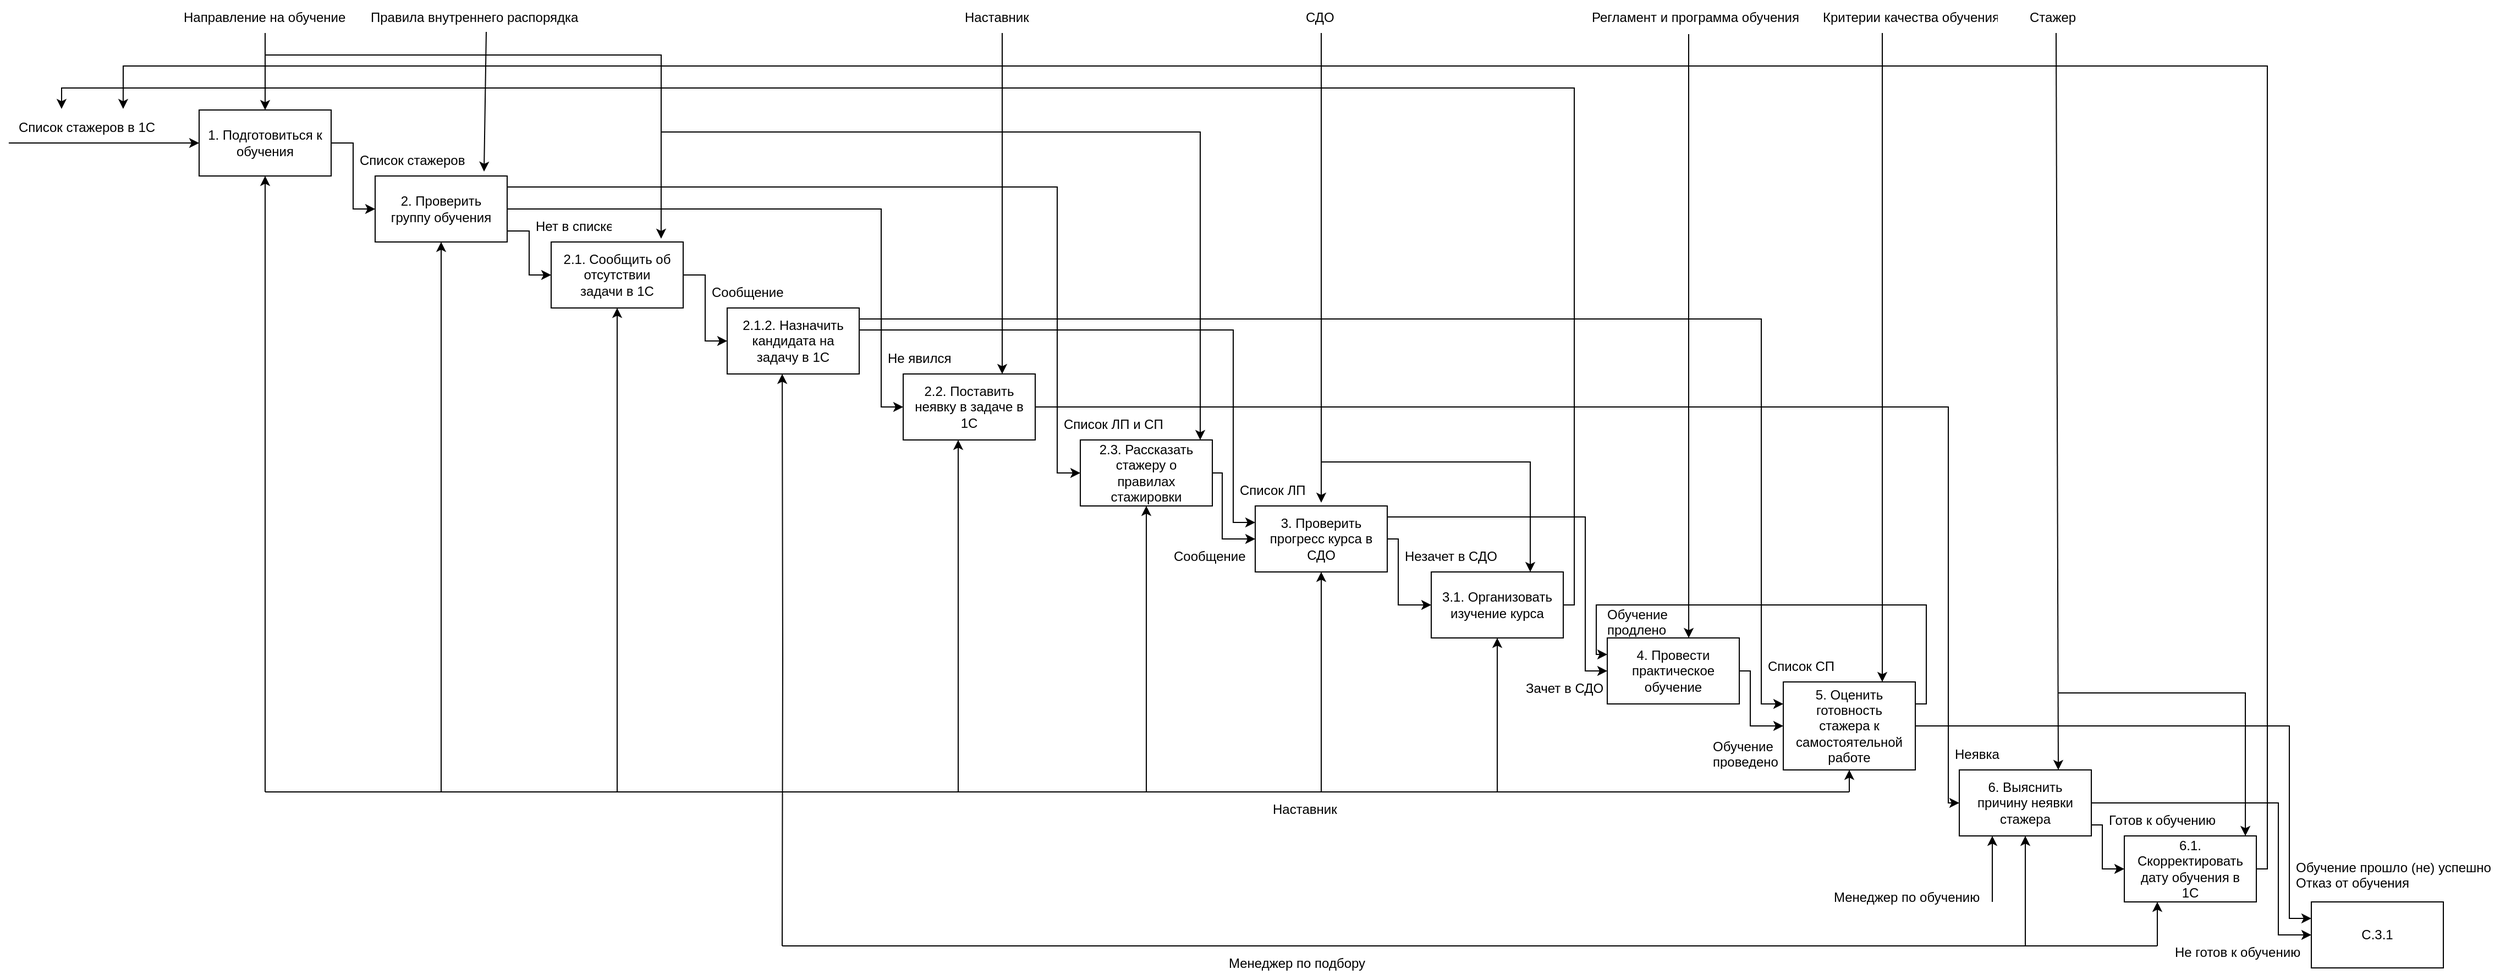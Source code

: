 <mxfile version="16.6.5" type="github">
  <diagram id="pu0lwvhr5lK3usdTuzB4" name="Page-1">
    <mxGraphModel dx="1182" dy="735" grid="1" gridSize="10" guides="1" tooltips="1" connect="1" arrows="1" fold="1" page="1" pageScale="1" pageWidth="827" pageHeight="1169" math="0" shadow="0">
      <root>
        <mxCell id="0" />
        <mxCell id="1" parent="0" />
        <mxCell id="9VaVoz0XDXbCV3LUtDiq-21" value="" style="edgeStyle=orthogonalEdgeStyle;rounded=0;orthogonalLoop=1;jettySize=auto;html=1;entryX=0;entryY=0.5;entryDx=0;entryDy=0;" parent="1" source="9VaVoz0XDXbCV3LUtDiq-3" target="9VaVoz0XDXbCV3LUtDiq-4" edge="1">
          <mxGeometry relative="1" as="geometry">
            <mxPoint x="530" y="250" as="targetPoint" />
          </mxGeometry>
        </mxCell>
        <mxCell id="9VaVoz0XDXbCV3LUtDiq-3" value="1. Подготовиться к&lt;br&gt;обучения" style="rounded=0;whiteSpace=wrap;html=1;" parent="1" vertex="1">
          <mxGeometry x="380" y="180" width="120" height="60" as="geometry" />
        </mxCell>
        <mxCell id="9VaVoz0XDXbCV3LUtDiq-26" value="" style="edgeStyle=orthogonalEdgeStyle;rounded=0;orthogonalLoop=1;jettySize=auto;html=1;entryX=0;entryY=0.5;entryDx=0;entryDy=0;" parent="1" source="9VaVoz0XDXbCV3LUtDiq-4" target="9VaVoz0XDXbCV3LUtDiq-5" edge="1">
          <mxGeometry relative="1" as="geometry">
            <mxPoint x="740" y="270" as="targetPoint" />
            <Array as="points">
              <mxPoint x="680" y="290" />
              <mxPoint x="680" y="330" />
            </Array>
          </mxGeometry>
        </mxCell>
        <mxCell id="9VaVoz0XDXbCV3LUtDiq-31" value="" style="edgeStyle=orthogonalEdgeStyle;rounded=0;orthogonalLoop=1;jettySize=auto;html=1;entryX=0;entryY=0.5;entryDx=0;entryDy=0;" parent="1" source="9VaVoz0XDXbCV3LUtDiq-4" target="9VaVoz0XDXbCV3LUtDiq-7" edge="1">
          <mxGeometry relative="1" as="geometry">
            <mxPoint x="740" y="270" as="targetPoint" />
            <Array as="points">
              <mxPoint x="1000" y="270" />
              <mxPoint x="1000" y="450" />
            </Array>
          </mxGeometry>
        </mxCell>
        <mxCell id="9VaVoz0XDXbCV3LUtDiq-36" value="" style="edgeStyle=orthogonalEdgeStyle;rounded=0;orthogonalLoop=1;jettySize=auto;html=1;entryX=0;entryY=0.5;entryDx=0;entryDy=0;" parent="1" source="9VaVoz0XDXbCV3LUtDiq-4" target="9VaVoz0XDXbCV3LUtDiq-8" edge="1">
          <mxGeometry relative="1" as="geometry">
            <mxPoint x="740" y="270" as="targetPoint" />
            <Array as="points">
              <mxPoint x="1160" y="250" />
              <mxPoint x="1160" y="510" />
            </Array>
          </mxGeometry>
        </mxCell>
        <mxCell id="9VaVoz0XDXbCV3LUtDiq-4" value="2. Проверить&lt;br&gt;группу обучения" style="rounded=0;whiteSpace=wrap;html=1;" parent="1" vertex="1">
          <mxGeometry x="540" y="240" width="120" height="60" as="geometry" />
        </mxCell>
        <mxCell id="9VaVoz0XDXbCV3LUtDiq-41" value="" style="edgeStyle=orthogonalEdgeStyle;rounded=0;orthogonalLoop=1;jettySize=auto;html=1;entryX=0;entryY=0.5;entryDx=0;entryDy=0;" parent="1" source="9VaVoz0XDXbCV3LUtDiq-5" target="9VaVoz0XDXbCV3LUtDiq-6" edge="1">
          <mxGeometry relative="1" as="geometry">
            <mxPoint x="900" y="330" as="targetPoint" />
          </mxGeometry>
        </mxCell>
        <mxCell id="9VaVoz0XDXbCV3LUtDiq-5" value="2.1. Сообщить об&lt;br&gt;отсутствии&lt;br&gt;задачи в 1С" style="rounded=0;whiteSpace=wrap;html=1;" parent="1" vertex="1">
          <mxGeometry x="700" y="300" width="120" height="60" as="geometry" />
        </mxCell>
        <mxCell id="9VaVoz0XDXbCV3LUtDiq-108" value="" style="edgeStyle=orthogonalEdgeStyle;rounded=0;orthogonalLoop=1;jettySize=auto;html=1;entryX=0;entryY=0.25;entryDx=0;entryDy=0;" parent="1" source="9VaVoz0XDXbCV3LUtDiq-6" target="9VaVoz0XDXbCV3LUtDiq-9" edge="1">
          <mxGeometry relative="1" as="geometry">
            <mxPoint x="1590" y="420" as="targetPoint" />
            <Array as="points">
              <mxPoint x="1320" y="380" />
              <mxPoint x="1320" y="555" />
            </Array>
          </mxGeometry>
        </mxCell>
        <mxCell id="9VaVoz0XDXbCV3LUtDiq-6" value="2.1.2. Назначить&lt;br&gt;кандидата на&lt;br&gt;задачу в 1С" style="rounded=0;whiteSpace=wrap;html=1;" parent="1" vertex="1">
          <mxGeometry x="860" y="360" width="120" height="60" as="geometry" />
        </mxCell>
        <mxCell id="9VaVoz0XDXbCV3LUtDiq-101" value="" style="edgeStyle=orthogonalEdgeStyle;rounded=0;orthogonalLoop=1;jettySize=auto;html=1;entryX=0;entryY=0.5;entryDx=0;entryDy=0;" parent="1" source="9VaVoz0XDXbCV3LUtDiq-7" target="9VaVoz0XDXbCV3LUtDiq-14" edge="1">
          <mxGeometry relative="1" as="geometry">
            <mxPoint x="1220" y="450" as="targetPoint" />
            <Array as="points">
              <mxPoint x="1970" y="450" />
              <mxPoint x="1970" y="810" />
            </Array>
          </mxGeometry>
        </mxCell>
        <mxCell id="9VaVoz0XDXbCV3LUtDiq-111" value="" style="edgeStyle=orthogonalEdgeStyle;rounded=0;orthogonalLoop=1;jettySize=auto;html=1;entryX=0;entryY=0.25;entryDx=0;entryDy=0;" parent="1" target="9VaVoz0XDXbCV3LUtDiq-12" edge="1">
          <mxGeometry relative="1" as="geometry">
            <mxPoint x="980" y="370" as="sourcePoint" />
            <mxPoint x="1240" y="440" as="targetPoint" />
            <Array as="points">
              <mxPoint x="980" y="370" />
              <mxPoint x="1800" y="370" />
              <mxPoint x="1800" y="720" />
            </Array>
          </mxGeometry>
        </mxCell>
        <mxCell id="9VaVoz0XDXbCV3LUtDiq-7" value="2.2. Поставить&lt;br&gt;неявку в задаче в&lt;br&gt;1С" style="rounded=0;whiteSpace=wrap;html=1;" parent="1" vertex="1">
          <mxGeometry x="1020" y="420" width="120" height="60" as="geometry" />
        </mxCell>
        <mxCell id="9VaVoz0XDXbCV3LUtDiq-46" value="" style="edgeStyle=orthogonalEdgeStyle;rounded=0;orthogonalLoop=1;jettySize=auto;html=1;entryX=0;entryY=0.5;entryDx=0;entryDy=0;" parent="1" source="9VaVoz0XDXbCV3LUtDiq-8" target="9VaVoz0XDXbCV3LUtDiq-9" edge="1">
          <mxGeometry relative="1" as="geometry">
            <mxPoint x="1381" y="510" as="targetPoint" />
            <Array as="points">
              <mxPoint x="1310" y="510" />
              <mxPoint x="1310" y="570" />
            </Array>
          </mxGeometry>
        </mxCell>
        <mxCell id="9VaVoz0XDXbCV3LUtDiq-8" value="2.3. Рассказать&lt;br&gt;стажеру о&lt;br&gt;правилах&lt;br&gt;стажировки" style="rounded=0;whiteSpace=wrap;html=1;" parent="1" vertex="1">
          <mxGeometry x="1181" y="480" width="120" height="60" as="geometry" />
        </mxCell>
        <mxCell id="9VaVoz0XDXbCV3LUtDiq-51" value="" style="edgeStyle=orthogonalEdgeStyle;rounded=0;orthogonalLoop=1;jettySize=auto;html=1;entryX=0;entryY=0.5;entryDx=0;entryDy=0;" parent="1" source="9VaVoz0XDXbCV3LUtDiq-9" target="9VaVoz0XDXbCV3LUtDiq-10" edge="1">
          <mxGeometry relative="1" as="geometry">
            <mxPoint x="1540" y="570" as="targetPoint" />
            <Array as="points">
              <mxPoint x="1470" y="570" />
              <mxPoint x="1470" y="630" />
            </Array>
          </mxGeometry>
        </mxCell>
        <mxCell id="9VaVoz0XDXbCV3LUtDiq-56" value="" style="edgeStyle=orthogonalEdgeStyle;rounded=0;orthogonalLoop=1;jettySize=auto;html=1;entryX=0;entryY=0.5;entryDx=0;entryDy=0;" parent="1" source="9VaVoz0XDXbCV3LUtDiq-9" target="9VaVoz0XDXbCV3LUtDiq-11" edge="1">
          <mxGeometry relative="1" as="geometry">
            <mxPoint x="1540" y="570" as="targetPoint" />
            <Array as="points">
              <mxPoint x="1640" y="550" />
              <mxPoint x="1640" y="690" />
            </Array>
          </mxGeometry>
        </mxCell>
        <mxCell id="9VaVoz0XDXbCV3LUtDiq-9" value="3. Проверить&lt;br&gt;прогресс курса в&lt;br&gt;СДО" style="rounded=0;whiteSpace=wrap;html=1;" parent="1" vertex="1">
          <mxGeometry x="1340" y="540" width="120" height="60" as="geometry" />
        </mxCell>
        <mxCell id="9VaVoz0XDXbCV3LUtDiq-63" value="" style="edgeStyle=orthogonalEdgeStyle;rounded=0;orthogonalLoop=1;jettySize=auto;html=1;entryX=0.281;entryY=-0.033;entryDx=0;entryDy=0;entryPerimeter=0;exitX=1;exitY=0.5;exitDx=0;exitDy=0;" parent="1" source="9VaVoz0XDXbCV3LUtDiq-10" target="9VaVoz0XDXbCV3LUtDiq-17" edge="1">
          <mxGeometry relative="1" as="geometry">
            <mxPoint x="1700" y="630" as="targetPoint" />
            <Array as="points">
              <mxPoint x="1630" y="630" />
              <mxPoint x="1630" y="160" />
              <mxPoint x="255" y="160" />
            </Array>
          </mxGeometry>
        </mxCell>
        <mxCell id="9VaVoz0XDXbCV3LUtDiq-10" value="3.1. Организовать&lt;br&gt;изучение курса" style="rounded=0;whiteSpace=wrap;html=1;" parent="1" vertex="1">
          <mxGeometry x="1500" y="600" width="120" height="60" as="geometry" />
        </mxCell>
        <mxCell id="9VaVoz0XDXbCV3LUtDiq-67" value="" style="edgeStyle=orthogonalEdgeStyle;rounded=0;orthogonalLoop=1;jettySize=auto;html=1;entryX=0;entryY=0.5;entryDx=0;entryDy=0;" parent="1" source="9VaVoz0XDXbCV3LUtDiq-11" target="9VaVoz0XDXbCV3LUtDiq-12" edge="1">
          <mxGeometry relative="1" as="geometry">
            <mxPoint x="1860" y="690" as="targetPoint" />
            <Array as="points">
              <mxPoint x="1790" y="690" />
              <mxPoint x="1790" y="740" />
            </Array>
          </mxGeometry>
        </mxCell>
        <mxCell id="9VaVoz0XDXbCV3LUtDiq-11" value="4. Провести&lt;br&gt;практическое&lt;br&gt;обучение" style="rounded=0;whiteSpace=wrap;html=1;" parent="1" vertex="1">
          <mxGeometry x="1660" y="660" width="120" height="60" as="geometry" />
        </mxCell>
        <mxCell id="9VaVoz0XDXbCV3LUtDiq-75" value="" style="edgeStyle=orthogonalEdgeStyle;rounded=0;orthogonalLoop=1;jettySize=auto;html=1;entryX=0;entryY=0.25;entryDx=0;entryDy=0;startArrow=none;exitX=1;exitY=0.25;exitDx=0;exitDy=0;" parent="1" source="9VaVoz0XDXbCV3LUtDiq-12" target="9VaVoz0XDXbCV3LUtDiq-11" edge="1">
          <mxGeometry relative="1" as="geometry">
            <mxPoint x="2020" y="740" as="targetPoint" />
            <Array as="points">
              <mxPoint x="1950" y="720" />
              <mxPoint x="1950" y="630" />
              <mxPoint x="1650" y="630" />
              <mxPoint x="1650" y="675" />
            </Array>
          </mxGeometry>
        </mxCell>
        <mxCell id="9VaVoz0XDXbCV3LUtDiq-83" value="" style="edgeStyle=orthogonalEdgeStyle;rounded=0;orthogonalLoop=1;jettySize=auto;html=1;entryX=0;entryY=0.25;entryDx=0;entryDy=0;" parent="1" source="9VaVoz0XDXbCV3LUtDiq-12" target="9VaVoz0XDXbCV3LUtDiq-69" edge="1">
          <mxGeometry relative="1" as="geometry">
            <mxPoint x="2020" y="740" as="targetPoint" />
            <Array as="points">
              <mxPoint x="2280" y="740" />
              <mxPoint x="2280" y="915" />
            </Array>
          </mxGeometry>
        </mxCell>
        <mxCell id="9VaVoz0XDXbCV3LUtDiq-12" value="5. Оценить&lt;br&gt;готовность&lt;br&gt;стажера к&lt;br&gt;самостоятельной&lt;br&gt;работе" style="rounded=0;whiteSpace=wrap;html=1;" parent="1" vertex="1">
          <mxGeometry x="1820" y="700" width="120" height="80" as="geometry" />
        </mxCell>
        <mxCell id="9VaVoz0XDXbCV3LUtDiq-87" value="" style="edgeStyle=orthogonalEdgeStyle;rounded=0;orthogonalLoop=1;jettySize=auto;html=1;entryX=0;entryY=0.5;entryDx=0;entryDy=0;" parent="1" source="9VaVoz0XDXbCV3LUtDiq-14" target="9VaVoz0XDXbCV3LUtDiq-69" edge="1">
          <mxGeometry relative="1" as="geometry">
            <mxPoint x="2180" y="810" as="targetPoint" />
            <Array as="points">
              <mxPoint x="2270" y="810" />
              <mxPoint x="2270" y="930" />
            </Array>
          </mxGeometry>
        </mxCell>
        <mxCell id="9VaVoz0XDXbCV3LUtDiq-163" value="" style="edgeStyle=orthogonalEdgeStyle;rounded=0;orthogonalLoop=1;jettySize=auto;html=1;entryX=0;entryY=0.5;entryDx=0;entryDy=0;" parent="1" source="9VaVoz0XDXbCV3LUtDiq-14" target="9VaVoz0XDXbCV3LUtDiq-15" edge="1">
          <mxGeometry relative="1" as="geometry">
            <mxPoint x="2040" y="920" as="targetPoint" />
            <Array as="points">
              <mxPoint x="2110" y="830" />
              <mxPoint x="2110" y="870" />
            </Array>
          </mxGeometry>
        </mxCell>
        <mxCell id="9VaVoz0XDXbCV3LUtDiq-14" value="6. Выяснить&lt;br&gt;причину неявки&lt;br&gt;стажера" style="rounded=0;whiteSpace=wrap;html=1;" parent="1" vertex="1">
          <mxGeometry x="1980" y="780" width="120" height="60" as="geometry" />
        </mxCell>
        <mxCell id="9VaVoz0XDXbCV3LUtDiq-92" value="" style="edgeStyle=orthogonalEdgeStyle;rounded=0;orthogonalLoop=1;jettySize=auto;html=1;entryX=0.631;entryY=-0.033;entryDx=0;entryDy=0;entryPerimeter=0;exitX=1;exitY=0.5;exitDx=0;exitDy=0;" parent="1" source="9VaVoz0XDXbCV3LUtDiq-15" target="9VaVoz0XDXbCV3LUtDiq-17" edge="1">
          <mxGeometry relative="1" as="geometry">
            <mxPoint x="2330" y="870" as="targetPoint" />
            <Array as="points">
              <mxPoint x="2260" y="870" />
              <mxPoint x="2260" y="140" />
              <mxPoint x="311" y="140" />
            </Array>
          </mxGeometry>
        </mxCell>
        <mxCell id="9VaVoz0XDXbCV3LUtDiq-15" value="6.1. Скорректировать&lt;br&gt;дату обучения в&lt;br&gt;1С" style="rounded=0;whiteSpace=wrap;html=1;" parent="1" vertex="1">
          <mxGeometry x="2130" y="840" width="120" height="60" as="geometry" />
        </mxCell>
        <mxCell id="9VaVoz0XDXbCV3LUtDiq-16" value="" style="endArrow=classic;html=1;rounded=0;exitX=-0.019;exitY=1;exitDx=0;exitDy=0;exitPerimeter=0;" parent="1" source="9VaVoz0XDXbCV3LUtDiq-17" edge="1">
          <mxGeometry width="50" height="50" relative="1" as="geometry">
            <mxPoint x="320" y="210" as="sourcePoint" />
            <mxPoint x="380" y="210" as="targetPoint" />
          </mxGeometry>
        </mxCell>
        <mxCell id="9VaVoz0XDXbCV3LUtDiq-17" value="Список стажеров в 1С" style="text;strokeColor=none;fillColor=none;align=left;verticalAlign=middle;spacingLeft=4;spacingRight=4;overflow=hidden;points=[[0,0.5],[1,0.5]];portConstraint=eastwest;rotatable=0;" parent="1" vertex="1">
          <mxGeometry x="210" y="180" width="160" height="30" as="geometry" />
        </mxCell>
        <mxCell id="9VaVoz0XDXbCV3LUtDiq-22" value="Список стажеров" style="text;strokeColor=none;fillColor=none;align=left;verticalAlign=middle;spacingLeft=4;spacingRight=4;overflow=hidden;points=[[0,0.5],[1,0.5]];portConstraint=eastwest;rotatable=0;" parent="1" vertex="1">
          <mxGeometry x="520" y="210" width="110" height="30" as="geometry" />
        </mxCell>
        <mxCell id="9VaVoz0XDXbCV3LUtDiq-27" value="Нет в списке" style="text;strokeColor=none;fillColor=none;align=left;verticalAlign=middle;spacingLeft=4;spacingRight=4;overflow=hidden;points=[[0,0.5],[1,0.5]];portConstraint=eastwest;rotatable=0;" parent="1" vertex="1">
          <mxGeometry x="680" y="270" width="80" height="30" as="geometry" />
        </mxCell>
        <mxCell id="9VaVoz0XDXbCV3LUtDiq-32" value="Не явился" style="text;strokeColor=none;fillColor=none;align=left;verticalAlign=middle;spacingLeft=4;spacingRight=4;overflow=hidden;points=[[0,0.5],[1,0.5]];portConstraint=eastwest;rotatable=0;" parent="1" vertex="1">
          <mxGeometry x="1000" y="390" width="80" height="30" as="geometry" />
        </mxCell>
        <mxCell id="9VaVoz0XDXbCV3LUtDiq-37" value="Список ЛП и СП" style="text;strokeColor=none;fillColor=none;align=left;verticalAlign=middle;spacingLeft=4;spacingRight=4;overflow=hidden;points=[[0,0.5],[1,0.5]];portConstraint=eastwest;rotatable=0;" parent="1" vertex="1">
          <mxGeometry x="1160" y="450" width="109" height="30" as="geometry" />
        </mxCell>
        <mxCell id="9VaVoz0XDXbCV3LUtDiq-42" value="Сообщение" style="text;strokeColor=none;fillColor=none;align=left;verticalAlign=middle;spacingLeft=4;spacingRight=4;overflow=hidden;points=[[0,0.5],[1,0.5]];portConstraint=eastwest;rotatable=0;" parent="1" vertex="1">
          <mxGeometry x="840" y="330" width="80" height="30" as="geometry" />
        </mxCell>
        <mxCell id="9VaVoz0XDXbCV3LUtDiq-47" value="Сообщение" style="text;strokeColor=none;fillColor=none;align=left;verticalAlign=middle;spacingLeft=4;spacingRight=4;overflow=hidden;points=[[0,0.5],[1,0.5]];portConstraint=eastwest;rotatable=0;" parent="1" vertex="1">
          <mxGeometry x="1260" y="570" width="80" height="30" as="geometry" />
        </mxCell>
        <mxCell id="9VaVoz0XDXbCV3LUtDiq-52" value="Незачет в СДО" style="text;strokeColor=none;fillColor=none;align=left;verticalAlign=middle;spacingLeft=4;spacingRight=4;overflow=hidden;points=[[0,0.5],[1,0.5]];portConstraint=eastwest;rotatable=0;" parent="1" vertex="1">
          <mxGeometry x="1470" y="570" width="100" height="30" as="geometry" />
        </mxCell>
        <mxCell id="9VaVoz0XDXbCV3LUtDiq-57" value="Зачет в СДО" style="text;strokeColor=none;fillColor=none;align=left;verticalAlign=middle;spacingLeft=4;spacingRight=4;overflow=hidden;points=[[0,0.5],[1,0.5]];portConstraint=eastwest;rotatable=0;" parent="1" vertex="1">
          <mxGeometry x="1580" y="690" width="100" height="30" as="geometry" />
        </mxCell>
        <mxCell id="9VaVoz0XDXbCV3LUtDiq-68" value="Обучение &#xa;проведено" style="text;strokeColor=none;fillColor=none;align=left;verticalAlign=middle;spacingLeft=4;spacingRight=4;overflow=hidden;points=[[0,0.5],[1,0.5]];portConstraint=eastwest;rotatable=0;" parent="1" vertex="1">
          <mxGeometry x="1750" y="750" width="70" height="30" as="geometry" />
        </mxCell>
        <mxCell id="9VaVoz0XDXbCV3LUtDiq-69" value="С.3.1" style="rounded=0;whiteSpace=wrap;html=1;" parent="1" vertex="1">
          <mxGeometry x="2300" y="900" width="120" height="60" as="geometry" />
        </mxCell>
        <mxCell id="9VaVoz0XDXbCV3LUtDiq-79" value="Обучение прошло (не) успешно&#xa;Отказ от обучения" style="text;strokeColor=none;fillColor=none;align=left;verticalAlign=middle;spacingLeft=4;spacingRight=4;overflow=hidden;points=[[0,0.5],[1,0.5]];portConstraint=eastwest;rotatable=0;" parent="1" vertex="1">
          <mxGeometry x="2280" y="860" width="190" height="30" as="geometry" />
        </mxCell>
        <mxCell id="9VaVoz0XDXbCV3LUtDiq-88" value="Не готов к обучению" style="text;strokeColor=none;fillColor=none;align=left;verticalAlign=middle;spacingLeft=4;spacingRight=4;overflow=hidden;points=[[0,0.5],[1,0.5]];portConstraint=eastwest;rotatable=0;" parent="1" vertex="1">
          <mxGeometry x="2170" y="930" width="130" height="30" as="geometry" />
        </mxCell>
        <mxCell id="9VaVoz0XDXbCV3LUtDiq-97" value="Готов к обучению" style="text;strokeColor=none;fillColor=none;align=left;verticalAlign=middle;spacingLeft=4;spacingRight=4;overflow=hidden;points=[[0,0.5],[1,0.5]];portConstraint=eastwest;rotatable=0;" parent="1" vertex="1">
          <mxGeometry x="2110" y="810" width="110" height="30" as="geometry" />
        </mxCell>
        <mxCell id="9VaVoz0XDXbCV3LUtDiq-102" value="Неявка" style="text;strokeColor=none;fillColor=none;align=left;verticalAlign=middle;spacingLeft=4;spacingRight=4;overflow=hidden;points=[[0,0.5],[1,0.5]];portConstraint=eastwest;rotatable=0;" parent="1" vertex="1">
          <mxGeometry x="1970" y="750" width="80" height="30" as="geometry" />
        </mxCell>
        <mxCell id="9VaVoz0XDXbCV3LUtDiq-109" value="Список ЛП" style="text;strokeColor=none;fillColor=none;align=left;verticalAlign=middle;spacingLeft=4;spacingRight=4;overflow=hidden;points=[[0,0.5],[1,0.5]];portConstraint=eastwest;rotatable=0;" parent="1" vertex="1">
          <mxGeometry x="1320" y="510" width="80" height="30" as="geometry" />
        </mxCell>
        <mxCell id="9VaVoz0XDXbCV3LUtDiq-112" value="Список СП" style="text;strokeColor=none;fillColor=none;align=left;verticalAlign=middle;spacingLeft=4;spacingRight=4;overflow=hidden;points=[[0,0.5],[1,0.5]];portConstraint=eastwest;rotatable=0;" parent="1" vertex="1">
          <mxGeometry x="1800" y="670" width="80" height="30" as="geometry" />
        </mxCell>
        <mxCell id="9VaVoz0XDXbCV3LUtDiq-115" value="" style="edgeStyle=orthogonalEdgeStyle;rounded=0;orthogonalLoop=1;jettySize=auto;html=1;entryX=0.417;entryY=1;entryDx=0;entryDy=0;entryPerimeter=0;" parent="1" target="9VaVoz0XDXbCV3LUtDiq-6" edge="1">
          <mxGeometry relative="1" as="geometry">
            <mxPoint x="910" y="940" as="sourcePoint" />
            <mxPoint x="910" y="560" as="targetPoint" />
          </mxGeometry>
        </mxCell>
        <mxCell id="9VaVoz0XDXbCV3LUtDiq-116" value="Менеджер по подбору" style="text;strokeColor=none;fillColor=none;align=left;verticalAlign=middle;spacingLeft=4;spacingRight=4;overflow=hidden;points=[[0,0.5],[1,0.5]];portConstraint=eastwest;rotatable=0;" parent="1" vertex="1">
          <mxGeometry x="1310" y="940" width="140" height="30" as="geometry" />
        </mxCell>
        <mxCell id="9VaVoz0XDXbCV3LUtDiq-120" value="" style="endArrow=classic;html=1;rounded=0;entryX=0.25;entryY=1;entryDx=0;entryDy=0;" parent="1" target="9VaVoz0XDXbCV3LUtDiq-15" edge="1">
          <mxGeometry width="50" height="50" relative="1" as="geometry">
            <mxPoint x="2160" y="940" as="sourcePoint" />
            <mxPoint x="2139" y="900" as="targetPoint" />
          </mxGeometry>
        </mxCell>
        <mxCell id="9VaVoz0XDXbCV3LUtDiq-122" value="" style="endArrow=classic;html=1;rounded=0;entryX=0.5;entryY=1;entryDx=0;entryDy=0;" parent="1" target="9VaVoz0XDXbCV3LUtDiq-14" edge="1">
          <mxGeometry width="50" height="50" relative="1" as="geometry">
            <mxPoint x="2040" y="940" as="sourcePoint" />
            <mxPoint x="2090" y="970" as="targetPoint" />
            <Array as="points" />
          </mxGeometry>
        </mxCell>
        <mxCell id="9VaVoz0XDXbCV3LUtDiq-123" value="" style="endArrow=none;html=1;rounded=0;" parent="1" edge="1">
          <mxGeometry width="50" height="50" relative="1" as="geometry">
            <mxPoint x="910" y="940" as="sourcePoint" />
            <mxPoint x="2160" y="940" as="targetPoint" />
            <Array as="points">
              <mxPoint x="1480" y="940" />
            </Array>
          </mxGeometry>
        </mxCell>
        <mxCell id="9VaVoz0XDXbCV3LUtDiq-124" value="" style="endArrow=classic;html=1;rounded=0;" parent="1" edge="1">
          <mxGeometry width="50" height="50" relative="1" as="geometry">
            <mxPoint x="2010" y="900" as="sourcePoint" />
            <mxPoint x="2010" y="840" as="targetPoint" />
          </mxGeometry>
        </mxCell>
        <mxCell id="9VaVoz0XDXbCV3LUtDiq-125" value="Менеджер по обучению" style="text;strokeColor=none;fillColor=none;align=left;verticalAlign=middle;spacingLeft=4;spacingRight=4;overflow=hidden;points=[[0,0.5],[1,0.5]];portConstraint=eastwest;rotatable=0;" parent="1" vertex="1">
          <mxGeometry x="1860" y="880" width="150" height="30" as="geometry" />
        </mxCell>
        <mxCell id="9VaVoz0XDXbCV3LUtDiq-126" value="Наставник" style="text;strokeColor=none;fillColor=none;align=left;verticalAlign=middle;spacingLeft=4;spacingRight=4;overflow=hidden;points=[[0,0.5],[1,0.5]];portConstraint=eastwest;rotatable=0;" parent="1" vertex="1">
          <mxGeometry x="1350" y="800" width="80" height="30" as="geometry" />
        </mxCell>
        <mxCell id="9VaVoz0XDXbCV3LUtDiq-127" value="" style="endArrow=none;html=1;rounded=0;" parent="1" edge="1">
          <mxGeometry width="50" height="50" relative="1" as="geometry">
            <mxPoint x="440" y="800" as="sourcePoint" />
            <mxPoint x="1880" y="800" as="targetPoint" />
          </mxGeometry>
        </mxCell>
        <mxCell id="9VaVoz0XDXbCV3LUtDiq-128" value="" style="endArrow=classic;html=1;rounded=0;" parent="1" edge="1">
          <mxGeometry width="50" height="50" relative="1" as="geometry">
            <mxPoint x="1070" y="800" as="sourcePoint" />
            <mxPoint x="1070" y="480" as="targetPoint" />
          </mxGeometry>
        </mxCell>
        <mxCell id="9VaVoz0XDXbCV3LUtDiq-129" value="" style="endArrow=classic;html=1;rounded=0;entryX=0.5;entryY=1;entryDx=0;entryDy=0;" parent="1" target="9VaVoz0XDXbCV3LUtDiq-8" edge="1">
          <mxGeometry width="50" height="50" relative="1" as="geometry">
            <mxPoint x="1241" y="800" as="sourcePoint" />
            <mxPoint x="1291" y="750" as="targetPoint" />
          </mxGeometry>
        </mxCell>
        <mxCell id="9VaVoz0XDXbCV3LUtDiq-130" value="" style="endArrow=classic;html=1;rounded=0;entryX=0.5;entryY=1;entryDx=0;entryDy=0;" parent="1" target="9VaVoz0XDXbCV3LUtDiq-9" edge="1">
          <mxGeometry width="50" height="50" relative="1" as="geometry">
            <mxPoint x="1400" y="800" as="sourcePoint" />
            <mxPoint x="1420" y="640" as="targetPoint" />
          </mxGeometry>
        </mxCell>
        <mxCell id="9VaVoz0XDXbCV3LUtDiq-131" value="" style="endArrow=classic;html=1;rounded=0;entryX=0.5;entryY=1;entryDx=0;entryDy=0;" parent="1" target="9VaVoz0XDXbCV3LUtDiq-10" edge="1">
          <mxGeometry width="50" height="50" relative="1" as="geometry">
            <mxPoint x="1560" y="800" as="sourcePoint" />
            <mxPoint x="1610" y="750" as="targetPoint" />
          </mxGeometry>
        </mxCell>
        <mxCell id="9VaVoz0XDXbCV3LUtDiq-132" value="" style="endArrow=classic;html=1;rounded=0;entryX=0.5;entryY=1;entryDx=0;entryDy=0;" parent="1" target="9VaVoz0XDXbCV3LUtDiq-12" edge="1">
          <mxGeometry width="50" height="50" relative="1" as="geometry">
            <mxPoint x="1880" y="800" as="sourcePoint" />
            <mxPoint x="1930" y="750" as="targetPoint" />
          </mxGeometry>
        </mxCell>
        <mxCell id="9VaVoz0XDXbCV3LUtDiq-133" value="" style="endArrow=classic;html=1;rounded=0;entryX=0.5;entryY=1;entryDx=0;entryDy=0;" parent="1" target="9VaVoz0XDXbCV3LUtDiq-3" edge="1">
          <mxGeometry width="50" height="50" relative="1" as="geometry">
            <mxPoint x="440" y="800" as="sourcePoint" />
            <mxPoint x="490" y="750" as="targetPoint" />
          </mxGeometry>
        </mxCell>
        <mxCell id="9VaVoz0XDXbCV3LUtDiq-134" value="" style="endArrow=classic;html=1;rounded=0;entryX=0.5;entryY=1;entryDx=0;entryDy=0;" parent="1" target="9VaVoz0XDXbCV3LUtDiq-4" edge="1">
          <mxGeometry width="50" height="50" relative="1" as="geometry">
            <mxPoint x="600" y="800" as="sourcePoint" />
            <mxPoint x="650" y="750" as="targetPoint" />
          </mxGeometry>
        </mxCell>
        <mxCell id="9VaVoz0XDXbCV3LUtDiq-135" value="" style="endArrow=classic;html=1;rounded=0;entryX=0.5;entryY=1;entryDx=0;entryDy=0;" parent="1" target="9VaVoz0XDXbCV3LUtDiq-5" edge="1">
          <mxGeometry width="50" height="50" relative="1" as="geometry">
            <mxPoint x="760" y="800" as="sourcePoint" />
            <mxPoint x="810" y="750" as="targetPoint" />
          </mxGeometry>
        </mxCell>
        <mxCell id="9VaVoz0XDXbCV3LUtDiq-136" value="Направление на обучение" style="text;strokeColor=none;fillColor=none;align=left;verticalAlign=middle;spacingLeft=4;spacingRight=4;overflow=hidden;points=[[0,0.5],[1,0.5]];portConstraint=eastwest;rotatable=0;" parent="1" vertex="1">
          <mxGeometry x="360" y="80" width="160" height="30" as="geometry" />
        </mxCell>
        <mxCell id="9VaVoz0XDXbCV3LUtDiq-137" value="" style="endArrow=classic;html=1;rounded=0;" parent="1" edge="1">
          <mxGeometry width="50" height="50" relative="1" as="geometry">
            <mxPoint x="440" y="110" as="sourcePoint" />
            <mxPoint x="440" y="180" as="targetPoint" />
          </mxGeometry>
        </mxCell>
        <mxCell id="9VaVoz0XDXbCV3LUtDiq-138" value="Правила внутреннего распорядка" style="text;strokeColor=none;fillColor=none;align=left;verticalAlign=middle;spacingLeft=4;spacingRight=4;overflow=hidden;points=[[0,0.5],[1,0.5]];portConstraint=eastwest;rotatable=0;" parent="1" vertex="1">
          <mxGeometry x="530" y="80" width="200" height="30" as="geometry" />
        </mxCell>
        <mxCell id="9VaVoz0XDXbCV3LUtDiq-139" value="" style="endArrow=classic;html=1;rounded=0;entryX=0.825;entryY=-0.067;entryDx=0;entryDy=0;entryPerimeter=0;exitX=0.555;exitY=0.967;exitDx=0;exitDy=0;exitPerimeter=0;" parent="1" source="9VaVoz0XDXbCV3LUtDiq-138" target="9VaVoz0XDXbCV3LUtDiq-4" edge="1">
          <mxGeometry width="50" height="50" relative="1" as="geometry">
            <mxPoint x="640" y="120" as="sourcePoint" />
            <mxPoint x="740" y="90" as="targetPoint" />
          </mxGeometry>
        </mxCell>
        <mxCell id="9VaVoz0XDXbCV3LUtDiq-142" value="" style="endArrow=classic;html=1;rounded=0;entryX=0.833;entryY=-0.05;entryDx=0;entryDy=0;entryPerimeter=0;" parent="1" target="9VaVoz0XDXbCV3LUtDiq-5" edge="1">
          <mxGeometry width="50" height="50" relative="1" as="geometry">
            <mxPoint x="440" y="130" as="sourcePoint" />
            <mxPoint x="850" y="70" as="targetPoint" />
            <Array as="points">
              <mxPoint x="800" y="130" />
            </Array>
          </mxGeometry>
        </mxCell>
        <mxCell id="9VaVoz0XDXbCV3LUtDiq-145" value="" style="endArrow=classic;html=1;rounded=0;" parent="1" edge="1">
          <mxGeometry width="50" height="50" relative="1" as="geometry">
            <mxPoint x="800" y="200" as="sourcePoint" />
            <mxPoint x="1290" y="480" as="targetPoint" />
            <Array as="points">
              <mxPoint x="1290" y="200" />
            </Array>
          </mxGeometry>
        </mxCell>
        <mxCell id="9VaVoz0XDXbCV3LUtDiq-146" value="СДО" style="text;strokeColor=none;fillColor=none;align=left;verticalAlign=middle;spacingLeft=4;spacingRight=4;overflow=hidden;points=[[0,0.5],[1,0.5]];portConstraint=eastwest;rotatable=0;" parent="1" vertex="1">
          <mxGeometry x="1380" y="80" width="50" height="30" as="geometry" />
        </mxCell>
        <mxCell id="9VaVoz0XDXbCV3LUtDiq-147" value="" style="endArrow=classic;html=1;rounded=0;entryX=1;entryY=0.9;entryDx=0;entryDy=0;entryPerimeter=0;" parent="1" target="9VaVoz0XDXbCV3LUtDiq-109" edge="1">
          <mxGeometry width="50" height="50" relative="1" as="geometry">
            <mxPoint x="1400" y="110" as="sourcePoint" />
            <mxPoint x="1450" y="60" as="targetPoint" />
          </mxGeometry>
        </mxCell>
        <mxCell id="9VaVoz0XDXbCV3LUtDiq-148" value="" style="endArrow=classic;html=1;rounded=0;entryX=0.75;entryY=0;entryDx=0;entryDy=0;" parent="1" target="9VaVoz0XDXbCV3LUtDiq-10" edge="1">
          <mxGeometry width="50" height="50" relative="1" as="geometry">
            <mxPoint x="1400" y="500" as="sourcePoint" />
            <mxPoint x="1450" y="450" as="targetPoint" />
            <Array as="points">
              <mxPoint x="1590" y="500" />
            </Array>
          </mxGeometry>
        </mxCell>
        <mxCell id="9VaVoz0XDXbCV3LUtDiq-149" value="Регламент и программа обучения" style="text;strokeColor=none;fillColor=none;align=left;verticalAlign=middle;spacingLeft=4;spacingRight=4;overflow=hidden;points=[[0,0.5],[1,0.5]];portConstraint=eastwest;rotatable=0;" parent="1" vertex="1">
          <mxGeometry x="1640" y="80" width="200" height="30" as="geometry" />
        </mxCell>
        <mxCell id="9VaVoz0XDXbCV3LUtDiq-150" value="" style="endArrow=classic;html=1;rounded=0;exitX=0.47;exitY=1.033;exitDx=0;exitDy=0;exitPerimeter=0;entryX=0.617;entryY=0;entryDx=0;entryDy=0;entryPerimeter=0;" parent="1" source="9VaVoz0XDXbCV3LUtDiq-149" target="9VaVoz0XDXbCV3LUtDiq-11" edge="1">
          <mxGeometry width="50" height="50" relative="1" as="geometry">
            <mxPoint x="1860" y="410" as="sourcePoint" />
            <mxPoint x="1750" y="540" as="targetPoint" />
            <Array as="points">
              <mxPoint x="1734" y="400" />
            </Array>
          </mxGeometry>
        </mxCell>
        <mxCell id="9VaVoz0XDXbCV3LUtDiq-76" value="Обучение &#xa;продлено" style="text;strokeColor=none;fillColor=none;align=left;verticalAlign=middle;spacingLeft=4;spacingRight=4;overflow=hidden;points=[[0,0.5],[1,0.5]];portConstraint=eastwest;rotatable=0;" parent="1" vertex="1">
          <mxGeometry x="1654" y="630" width="70" height="30" as="geometry" />
        </mxCell>
        <mxCell id="9VaVoz0XDXbCV3LUtDiq-152" value="Критерии качества обучения" style="text;strokeColor=none;fillColor=none;align=left;verticalAlign=middle;spacingLeft=4;spacingRight=4;overflow=hidden;points=[[0,0.5],[1,0.5]];portConstraint=eastwest;rotatable=0;" parent="1" vertex="1">
          <mxGeometry x="1850" y="80" width="170" height="30" as="geometry" />
        </mxCell>
        <mxCell id="9VaVoz0XDXbCV3LUtDiq-155" value="" style="endArrow=classic;html=1;rounded=0;exitX=0.353;exitY=1;exitDx=0;exitDy=0;exitPerimeter=0;entryX=0.75;entryY=0;entryDx=0;entryDy=0;" parent="1" source="9VaVoz0XDXbCV3LUtDiq-152" target="9VaVoz0XDXbCV3LUtDiq-12" edge="1">
          <mxGeometry width="50" height="50" relative="1" as="geometry">
            <mxPoint x="1910" y="120" as="sourcePoint" />
            <mxPoint x="1910" y="350" as="targetPoint" />
          </mxGeometry>
        </mxCell>
        <mxCell id="9VaVoz0XDXbCV3LUtDiq-156" value="Стажер" style="text;strokeColor=none;fillColor=none;align=left;verticalAlign=middle;spacingLeft=4;spacingRight=4;overflow=hidden;points=[[0,0.5],[1,0.5]];portConstraint=eastwest;rotatable=0;" parent="1" vertex="1">
          <mxGeometry x="2038" y="80" width="60" height="30" as="geometry" />
        </mxCell>
        <mxCell id="9VaVoz0XDXbCV3LUtDiq-157" value="" style="endArrow=classic;html=1;rounded=0;entryX=0.75;entryY=0;entryDx=0;entryDy=0;" parent="1" target="9VaVoz0XDXbCV3LUtDiq-14" edge="1">
          <mxGeometry width="50" height="50" relative="1" as="geometry">
            <mxPoint x="2068" y="110" as="sourcePoint" />
            <mxPoint x="2118" y="60" as="targetPoint" />
          </mxGeometry>
        </mxCell>
        <mxCell id="9VaVoz0XDXbCV3LUtDiq-158" value="" style="endArrow=classic;html=1;rounded=0;entryX=0.917;entryY=0;entryDx=0;entryDy=0;entryPerimeter=0;" parent="1" target="9VaVoz0XDXbCV3LUtDiq-15" edge="1">
          <mxGeometry width="50" height="50" relative="1" as="geometry">
            <mxPoint x="2070" y="710" as="sourcePoint" />
            <mxPoint x="2120" y="660" as="targetPoint" />
            <Array as="points">
              <mxPoint x="2240" y="710" />
            </Array>
          </mxGeometry>
        </mxCell>
        <mxCell id="9VaVoz0XDXbCV3LUtDiq-159" value="Наставник" style="text;strokeColor=none;fillColor=none;align=left;verticalAlign=middle;spacingLeft=4;spacingRight=4;overflow=hidden;points=[[0,0.5],[1,0.5]];portConstraint=eastwest;rotatable=0;" parent="1" vertex="1">
          <mxGeometry x="1070" y="80" width="80" height="30" as="geometry" />
        </mxCell>
        <mxCell id="9VaVoz0XDXbCV3LUtDiq-160" value="" style="endArrow=classic;html=1;rounded=0;entryX=0.75;entryY=0;entryDx=0;entryDy=0;" parent="1" target="9VaVoz0XDXbCV3LUtDiq-7" edge="1">
          <mxGeometry width="50" height="50" relative="1" as="geometry">
            <mxPoint x="1110" y="110" as="sourcePoint" />
            <mxPoint x="1160" y="60" as="targetPoint" />
          </mxGeometry>
        </mxCell>
      </root>
    </mxGraphModel>
  </diagram>
</mxfile>
